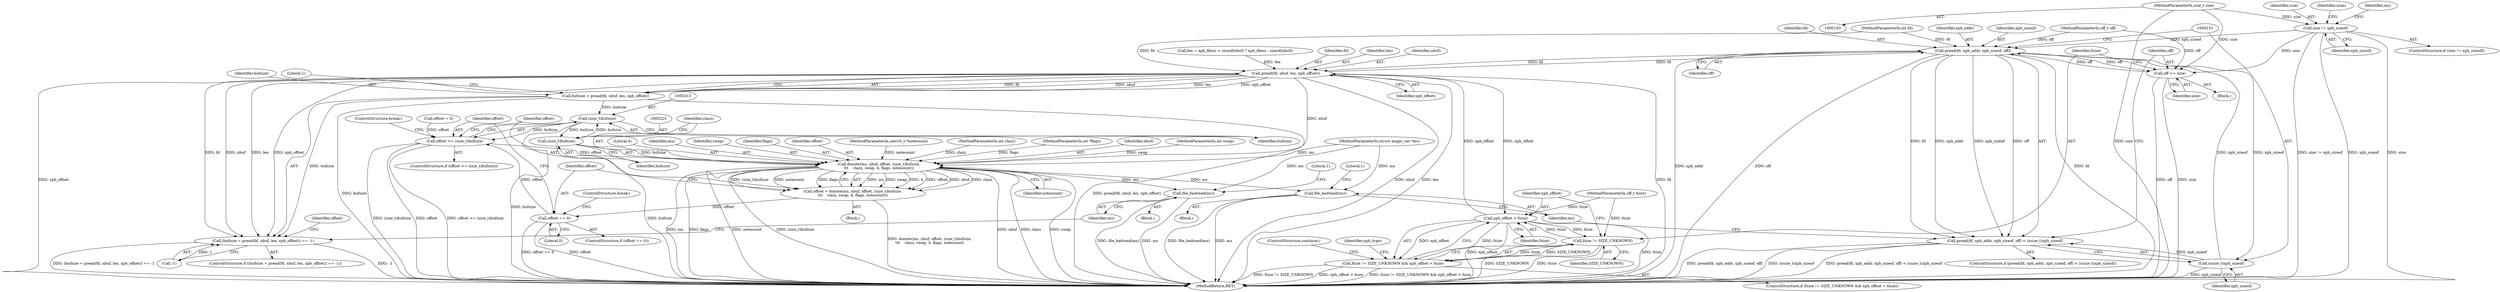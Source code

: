 digraph "0_file_ce90e05774dd77d86cfc8dfa6da57b32816841c4_3@API" {
"1000122" [label="(Call,size != xph_sizeof)"];
"1000110" [label="(MethodParameterIn,size_t size)"];
"1000145" [label="(Call,pread(fd, xph_addr, xph_sizeof, off))"];
"1000144" [label="(Call,pread(fd, xph_addr, xph_sizeof, off) < (ssize_t)xph_sizeof)"];
"1000150" [label="(Call,(ssize_t)xph_sizeof)"];
"1000159" [label="(Call,off += size)"];
"1000191" [label="(Call,pread(fd, nbuf, len, xph_offset))"];
"1000167" [label="(Call,xph_offset > fsize)"];
"1000164" [label="(Call,fsize != SIZE_UNKNOWN)"];
"1000163" [label="(Call,fsize != SIZE_UNKNOWN && xph_offset > fsize)"];
"1000188" [label="(Call,(bufsize = pread(fd, nbuf, len, xph_offset)) == -1)"];
"1000189" [label="(Call,bufsize = pread(fd, nbuf, len, xph_offset))"];
"1000212" [label="(Call,(size_t)bufsize)"];
"1000210" [label="(Call,offset >= (size_t)bufsize)"];
"1000218" [label="(Call,donote(ms, nbuf, offset, (size_t)bufsize,\n\t\t\t    clazz, swap, 4, flags, notecount))"];
"1000154" [label="(Call,file_badread(ms))"];
"1000199" [label="(Call,file_badread(ms))"];
"1000216" [label="(Call,offset = donote(ms, nbuf, offset, (size_t)bufsize,\n\t\t\t    clazz, swap, 4, flags, notecount))"];
"1000231" [label="(Call,offset == 0)"];
"1000222" [label="(Call,(size_t)bufsize)"];
"1000204" [label="(Call,offset = 0)"];
"1000161" [label="(Identifier,size)"];
"1000191" [label="(Call,pread(fd, nbuf, len, xph_offset))"];
"1000149" [label="(Identifier,off)"];
"1000217" [label="(Identifier,offset)"];
"1000153" [label="(Block,)"];
"1000194" [label="(Identifier,len)"];
"1000198" [label="(Block,)"];
"1000146" [label="(Identifier,fd)"];
"1000144" [label="(Call,pread(fd, xph_addr, xph_sizeof, off) < (ssize_t)xph_sizeof)"];
"1000150" [label="(Call,(ssize_t)xph_sizeof)"];
"1000228" [label="(Identifier,flags)"];
"1000145" [label="(Call,pread(fd, xph_addr, xph_sizeof, off))"];
"1000154" [label="(Call,file_badread(ms))"];
"1000190" [label="(Identifier,bufsize)"];
"1000147" [label="(Identifier,xph_addr)"];
"1000237" [label="(MethodReturn,RET)"];
"1000121" [label="(ControlStructure,if (size != xph_sizeof))"];
"1000139" [label="(Identifier,num)"];
"1000227" [label="(Literal,4)"];
"1000165" [label="(Identifier,fsize)"];
"1000159" [label="(Call,off += size)"];
"1000193" [label="(Identifier,nbuf)"];
"1000216" [label="(Call,offset = donote(ms, nbuf, offset, (size_t)bufsize,\n\t\t\t    clazz, swap, 4, flags, notecount))"];
"1000219" [label="(Identifier,ms)"];
"1000177" [label="(Call,len = xph_filesz < sizeof(nbuf) ? xph_filesz : sizeof(nbuf))"];
"1000224" [label="(Identifier,bufsize)"];
"1000167" [label="(Call,xph_offset > fsize)"];
"1000188" [label="(Call,(bufsize = pread(fd, nbuf, len, xph_offset)) == -1)"];
"1000124" [label="(Identifier,xph_sizeof)"];
"1000199" [label="(Call,file_badread(ms))"];
"1000192" [label="(Identifier,fd)"];
"1000226" [label="(Identifier,swap)"];
"1000208" [label="(Block,)"];
"1000171" [label="(ControlStructure,continue;)"];
"1000215" [label="(ControlStructure,break;)"];
"1000230" [label="(ControlStructure,if (offset == 0))"];
"1000166" [label="(Identifier,SIZE_UNKNOWN)"];
"1000174" [label="(Identifier,xph_type)"];
"1000212" [label="(Call,(size_t)bufsize)"];
"1000196" [label="(Call,-1)"];
"1000225" [label="(Identifier,clazz)"];
"1000160" [label="(Identifier,off)"];
"1000195" [label="(Identifier,xph_offset)"];
"1000234" [label="(ControlStructure,break;)"];
"1000218" [label="(Call,donote(ms, nbuf, offset, (size_t)bufsize,\n\t\t\t    clazz, swap, 4, flags, notecount))"];
"1000122" [label="(Call,size != xph_sizeof)"];
"1000189" [label="(Call,bufsize = pread(fd, nbuf, len, xph_offset))"];
"1000214" [label="(Identifier,bufsize)"];
"1000205" [label="(Identifier,offset)"];
"1000221" [label="(Identifier,offset)"];
"1000129" [label="(Identifier,ms)"];
"1000110" [label="(MethodParameterIn,size_t size)"];
"1000187" [label="(ControlStructure,if ((bufsize = pread(fd, nbuf, len, xph_offset)) == -1))"];
"1000148" [label="(Identifier,xph_sizeof)"];
"1000162" [label="(ControlStructure,if (fsize != SIZE_UNKNOWN && xph_offset > fsize))"];
"1000211" [label="(Identifier,offset)"];
"1000113" [label="(MethodParameterIn,uint16_t *notecount)"];
"1000231" [label="(Call,offset == 0)"];
"1000142" [label="(Block,)"];
"1000169" [label="(Identifier,fsize)"];
"1000233" [label="(Literal,0)"];
"1000143" [label="(ControlStructure,if (pread(fd, xph_addr, xph_sizeof, off) < (ssize_t)xph_sizeof))"];
"1000105" [label="(MethodParameterIn,int clazz)"];
"1000107" [label="(MethodParameterIn,int fd)"];
"1000232" [label="(Identifier,offset)"];
"1000197" [label="(Literal,1)"];
"1000164" [label="(Call,fsize != SIZE_UNKNOWN)"];
"1000210" [label="(Call,offset >= (size_t)bufsize)"];
"1000104" [label="(MethodParameterIn,struct magic_set *ms)"];
"1000229" [label="(Identifier,notecount)"];
"1000155" [label="(Identifier,ms)"];
"1000203" [label="(Literal,1)"];
"1000163" [label="(Call,fsize != SIZE_UNKNOWN && xph_offset > fsize)"];
"1000123" [label="(Identifier,size)"];
"1000112" [label="(MethodParameterIn,int *flags)"];
"1000220" [label="(Identifier,nbuf)"];
"1000158" [label="(Literal,1)"];
"1000200" [label="(Identifier,ms)"];
"1000152" [label="(Identifier,xph_sizeof)"];
"1000209" [label="(ControlStructure,if (offset >= (size_t)bufsize))"];
"1000106" [label="(MethodParameterIn,int swap)"];
"1000108" [label="(MethodParameterIn,off_t off)"];
"1000168" [label="(Identifier,xph_offset)"];
"1000111" [label="(MethodParameterIn,off_t fsize)"];
"1000222" [label="(Call,(size_t)bufsize)"];
"1000122" -> "1000121"  [label="AST: "];
"1000122" -> "1000124"  [label="CFG: "];
"1000123" -> "1000122"  [label="AST: "];
"1000124" -> "1000122"  [label="AST: "];
"1000129" -> "1000122"  [label="CFG: "];
"1000139" -> "1000122"  [label="CFG: "];
"1000122" -> "1000237"  [label="DDG: size"];
"1000122" -> "1000237"  [label="DDG: size != xph_sizeof"];
"1000122" -> "1000237"  [label="DDG: xph_sizeof"];
"1000110" -> "1000122"  [label="DDG: size"];
"1000122" -> "1000145"  [label="DDG: xph_sizeof"];
"1000122" -> "1000159"  [label="DDG: size"];
"1000110" -> "1000103"  [label="AST: "];
"1000110" -> "1000237"  [label="DDG: size"];
"1000110" -> "1000159"  [label="DDG: size"];
"1000145" -> "1000144"  [label="AST: "];
"1000145" -> "1000149"  [label="CFG: "];
"1000146" -> "1000145"  [label="AST: "];
"1000147" -> "1000145"  [label="AST: "];
"1000148" -> "1000145"  [label="AST: "];
"1000149" -> "1000145"  [label="AST: "];
"1000151" -> "1000145"  [label="CFG: "];
"1000145" -> "1000237"  [label="DDG: off"];
"1000145" -> "1000237"  [label="DDG: fd"];
"1000145" -> "1000237"  [label="DDG: xph_addr"];
"1000145" -> "1000144"  [label="DDG: fd"];
"1000145" -> "1000144"  [label="DDG: xph_addr"];
"1000145" -> "1000144"  [label="DDG: xph_sizeof"];
"1000145" -> "1000144"  [label="DDG: off"];
"1000191" -> "1000145"  [label="DDG: fd"];
"1000107" -> "1000145"  [label="DDG: fd"];
"1000150" -> "1000145"  [label="DDG: xph_sizeof"];
"1000159" -> "1000145"  [label="DDG: off"];
"1000108" -> "1000145"  [label="DDG: off"];
"1000145" -> "1000150"  [label="DDG: xph_sizeof"];
"1000145" -> "1000159"  [label="DDG: off"];
"1000145" -> "1000191"  [label="DDG: fd"];
"1000144" -> "1000143"  [label="AST: "];
"1000144" -> "1000150"  [label="CFG: "];
"1000150" -> "1000144"  [label="AST: "];
"1000155" -> "1000144"  [label="CFG: "];
"1000160" -> "1000144"  [label="CFG: "];
"1000144" -> "1000237"  [label="DDG: pread(fd, xph_addr, xph_sizeof, off) < (ssize_t)xph_sizeof"];
"1000144" -> "1000237"  [label="DDG: pread(fd, xph_addr, xph_sizeof, off)"];
"1000144" -> "1000237"  [label="DDG: (ssize_t)xph_sizeof"];
"1000150" -> "1000144"  [label="DDG: xph_sizeof"];
"1000150" -> "1000152"  [label="CFG: "];
"1000151" -> "1000150"  [label="AST: "];
"1000152" -> "1000150"  [label="AST: "];
"1000150" -> "1000237"  [label="DDG: xph_sizeof"];
"1000159" -> "1000142"  [label="AST: "];
"1000159" -> "1000161"  [label="CFG: "];
"1000160" -> "1000159"  [label="AST: "];
"1000161" -> "1000159"  [label="AST: "];
"1000165" -> "1000159"  [label="CFG: "];
"1000159" -> "1000237"  [label="DDG: off"];
"1000159" -> "1000237"  [label="DDG: size"];
"1000108" -> "1000159"  [label="DDG: off"];
"1000191" -> "1000189"  [label="AST: "];
"1000191" -> "1000195"  [label="CFG: "];
"1000192" -> "1000191"  [label="AST: "];
"1000193" -> "1000191"  [label="AST: "];
"1000194" -> "1000191"  [label="AST: "];
"1000195" -> "1000191"  [label="AST: "];
"1000189" -> "1000191"  [label="CFG: "];
"1000191" -> "1000237"  [label="DDG: len"];
"1000191" -> "1000237"  [label="DDG: xph_offset"];
"1000191" -> "1000237"  [label="DDG: nbuf"];
"1000191" -> "1000237"  [label="DDG: fd"];
"1000191" -> "1000167"  [label="DDG: xph_offset"];
"1000191" -> "1000188"  [label="DDG: fd"];
"1000191" -> "1000188"  [label="DDG: nbuf"];
"1000191" -> "1000188"  [label="DDG: len"];
"1000191" -> "1000188"  [label="DDG: xph_offset"];
"1000191" -> "1000189"  [label="DDG: fd"];
"1000191" -> "1000189"  [label="DDG: nbuf"];
"1000191" -> "1000189"  [label="DDG: len"];
"1000191" -> "1000189"  [label="DDG: xph_offset"];
"1000107" -> "1000191"  [label="DDG: fd"];
"1000177" -> "1000191"  [label="DDG: len"];
"1000167" -> "1000191"  [label="DDG: xph_offset"];
"1000191" -> "1000218"  [label="DDG: nbuf"];
"1000167" -> "1000163"  [label="AST: "];
"1000167" -> "1000169"  [label="CFG: "];
"1000168" -> "1000167"  [label="AST: "];
"1000169" -> "1000167"  [label="AST: "];
"1000163" -> "1000167"  [label="CFG: "];
"1000167" -> "1000237"  [label="DDG: xph_offset"];
"1000167" -> "1000237"  [label="DDG: fsize"];
"1000167" -> "1000164"  [label="DDG: fsize"];
"1000167" -> "1000163"  [label="DDG: xph_offset"];
"1000167" -> "1000163"  [label="DDG: fsize"];
"1000164" -> "1000167"  [label="DDG: fsize"];
"1000111" -> "1000167"  [label="DDG: fsize"];
"1000164" -> "1000163"  [label="AST: "];
"1000164" -> "1000166"  [label="CFG: "];
"1000165" -> "1000164"  [label="AST: "];
"1000166" -> "1000164"  [label="AST: "];
"1000168" -> "1000164"  [label="CFG: "];
"1000163" -> "1000164"  [label="CFG: "];
"1000164" -> "1000237"  [label="DDG: SIZE_UNKNOWN"];
"1000164" -> "1000237"  [label="DDG: fsize"];
"1000164" -> "1000163"  [label="DDG: fsize"];
"1000164" -> "1000163"  [label="DDG: SIZE_UNKNOWN"];
"1000111" -> "1000164"  [label="DDG: fsize"];
"1000163" -> "1000162"  [label="AST: "];
"1000171" -> "1000163"  [label="CFG: "];
"1000174" -> "1000163"  [label="CFG: "];
"1000163" -> "1000237"  [label="DDG: fsize != SIZE_UNKNOWN"];
"1000163" -> "1000237"  [label="DDG: xph_offset > fsize"];
"1000163" -> "1000237"  [label="DDG: fsize != SIZE_UNKNOWN && xph_offset > fsize"];
"1000188" -> "1000187"  [label="AST: "];
"1000188" -> "1000196"  [label="CFG: "];
"1000189" -> "1000188"  [label="AST: "];
"1000196" -> "1000188"  [label="AST: "];
"1000200" -> "1000188"  [label="CFG: "];
"1000205" -> "1000188"  [label="CFG: "];
"1000188" -> "1000237"  [label="DDG: (bufsize = pread(fd, nbuf, len, xph_offset)) == -1"];
"1000188" -> "1000237"  [label="DDG: -1"];
"1000189" -> "1000188"  [label="DDG: bufsize"];
"1000196" -> "1000188"  [label="DDG: 1"];
"1000190" -> "1000189"  [label="AST: "];
"1000197" -> "1000189"  [label="CFG: "];
"1000189" -> "1000237"  [label="DDG: bufsize"];
"1000189" -> "1000237"  [label="DDG: pread(fd, nbuf, len, xph_offset)"];
"1000189" -> "1000212"  [label="DDG: bufsize"];
"1000212" -> "1000210"  [label="AST: "];
"1000212" -> "1000214"  [label="CFG: "];
"1000213" -> "1000212"  [label="AST: "];
"1000214" -> "1000212"  [label="AST: "];
"1000210" -> "1000212"  [label="CFG: "];
"1000212" -> "1000237"  [label="DDG: bufsize"];
"1000212" -> "1000210"  [label="DDG: bufsize"];
"1000222" -> "1000212"  [label="DDG: bufsize"];
"1000212" -> "1000222"  [label="DDG: bufsize"];
"1000210" -> "1000209"  [label="AST: "];
"1000211" -> "1000210"  [label="AST: "];
"1000215" -> "1000210"  [label="CFG: "];
"1000217" -> "1000210"  [label="CFG: "];
"1000210" -> "1000237"  [label="DDG: offset >= (size_t)bufsize"];
"1000210" -> "1000237"  [label="DDG: (size_t)bufsize"];
"1000210" -> "1000237"  [label="DDG: offset"];
"1000231" -> "1000210"  [label="DDG: offset"];
"1000204" -> "1000210"  [label="DDG: offset"];
"1000210" -> "1000218"  [label="DDG: offset"];
"1000218" -> "1000216"  [label="AST: "];
"1000218" -> "1000229"  [label="CFG: "];
"1000219" -> "1000218"  [label="AST: "];
"1000220" -> "1000218"  [label="AST: "];
"1000221" -> "1000218"  [label="AST: "];
"1000222" -> "1000218"  [label="AST: "];
"1000225" -> "1000218"  [label="AST: "];
"1000226" -> "1000218"  [label="AST: "];
"1000227" -> "1000218"  [label="AST: "];
"1000228" -> "1000218"  [label="AST: "];
"1000229" -> "1000218"  [label="AST: "];
"1000216" -> "1000218"  [label="CFG: "];
"1000218" -> "1000237"  [label="DDG: clazz"];
"1000218" -> "1000237"  [label="DDG: swap"];
"1000218" -> "1000237"  [label="DDG: ms"];
"1000218" -> "1000237"  [label="DDG: flags"];
"1000218" -> "1000237"  [label="DDG: notecount"];
"1000218" -> "1000237"  [label="DDG: (size_t)bufsize"];
"1000218" -> "1000237"  [label="DDG: nbuf"];
"1000218" -> "1000154"  [label="DDG: ms"];
"1000218" -> "1000199"  [label="DDG: ms"];
"1000218" -> "1000216"  [label="DDG: ms"];
"1000218" -> "1000216"  [label="DDG: swap"];
"1000218" -> "1000216"  [label="DDG: 4"];
"1000218" -> "1000216"  [label="DDG: offset"];
"1000218" -> "1000216"  [label="DDG: nbuf"];
"1000218" -> "1000216"  [label="DDG: clazz"];
"1000218" -> "1000216"  [label="DDG: (size_t)bufsize"];
"1000218" -> "1000216"  [label="DDG: notecount"];
"1000218" -> "1000216"  [label="DDG: flags"];
"1000104" -> "1000218"  [label="DDG: ms"];
"1000222" -> "1000218"  [label="DDG: bufsize"];
"1000105" -> "1000218"  [label="DDG: clazz"];
"1000106" -> "1000218"  [label="DDG: swap"];
"1000112" -> "1000218"  [label="DDG: flags"];
"1000113" -> "1000218"  [label="DDG: notecount"];
"1000154" -> "1000153"  [label="AST: "];
"1000154" -> "1000155"  [label="CFG: "];
"1000155" -> "1000154"  [label="AST: "];
"1000158" -> "1000154"  [label="CFG: "];
"1000154" -> "1000237"  [label="DDG: ms"];
"1000154" -> "1000237"  [label="DDG: file_badread(ms)"];
"1000104" -> "1000154"  [label="DDG: ms"];
"1000199" -> "1000198"  [label="AST: "];
"1000199" -> "1000200"  [label="CFG: "];
"1000200" -> "1000199"  [label="AST: "];
"1000203" -> "1000199"  [label="CFG: "];
"1000199" -> "1000237"  [label="DDG: ms"];
"1000199" -> "1000237"  [label="DDG: file_badread(ms)"];
"1000104" -> "1000199"  [label="DDG: ms"];
"1000216" -> "1000208"  [label="AST: "];
"1000217" -> "1000216"  [label="AST: "];
"1000232" -> "1000216"  [label="CFG: "];
"1000216" -> "1000237"  [label="DDG: donote(ms, nbuf, offset, (size_t)bufsize,\n\t\t\t    clazz, swap, 4, flags, notecount)"];
"1000216" -> "1000231"  [label="DDG: offset"];
"1000231" -> "1000230"  [label="AST: "];
"1000231" -> "1000233"  [label="CFG: "];
"1000232" -> "1000231"  [label="AST: "];
"1000233" -> "1000231"  [label="AST: "];
"1000211" -> "1000231"  [label="CFG: "];
"1000234" -> "1000231"  [label="CFG: "];
"1000231" -> "1000237"  [label="DDG: offset == 0"];
"1000231" -> "1000237"  [label="DDG: offset"];
"1000222" -> "1000224"  [label="CFG: "];
"1000223" -> "1000222"  [label="AST: "];
"1000224" -> "1000222"  [label="AST: "];
"1000225" -> "1000222"  [label="CFG: "];
"1000222" -> "1000237"  [label="DDG: bufsize"];
}

